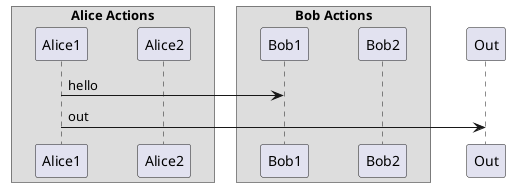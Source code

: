 '
'Basics: Changing padding
'
'It is possible to tune some padding settings.
'

@startuml
skinparam ParticipantPadding 20
skinparam BoxPadding 10

box "Alice Actions"
    participant Alice1
    participant Alice2
end box

box "Bob Actions"
    participant Bob1
    participant Bob2
end box

Alice1 -> Bob1 : hello
Alice1 -> Out : out
@enduml